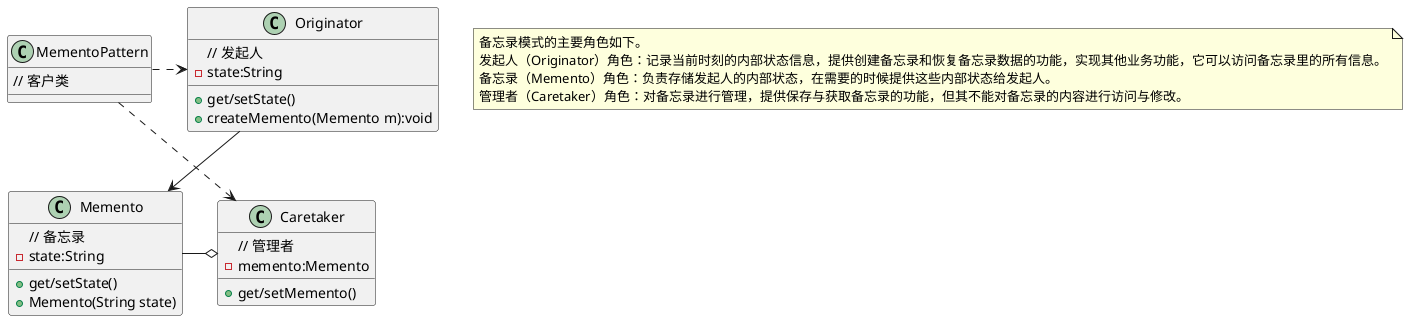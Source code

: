 @startuml
note as command
备忘录模式的主要角色如下。
发起人（Originator）角色：记录当前时刻的内部状态信息，提供创建备忘录和恢复备忘录数据的功能，实现其他业务功能，它可以访问备忘录里的所有信息。
备忘录（Memento）角色：负责存储发起人的内部状态，在需要的时候提供这些内部状态给发起人。
管理者（Caretaker）角色：对备忘录进行管理，提供保存与获取备忘录的功能，但其不能对备忘录的内容进行访问与修改。
end note
class MementoPattern{
// 客户类
}
class Originator{
// 发起人
- state:String
+ get/setState()
+ createMemento(Memento m):void
}

class Memento{
// 备忘录
- state:String
+ get/setState()
+ Memento(String state)
}

class Caretaker{
// 管理者
- memento:Memento
+ get/setMemento()
}

MementoPattern .right.> Originator
MementoPattern .down.> Caretaker
Originator -down-> Memento
Memento -right-o Caretaker

@enduml